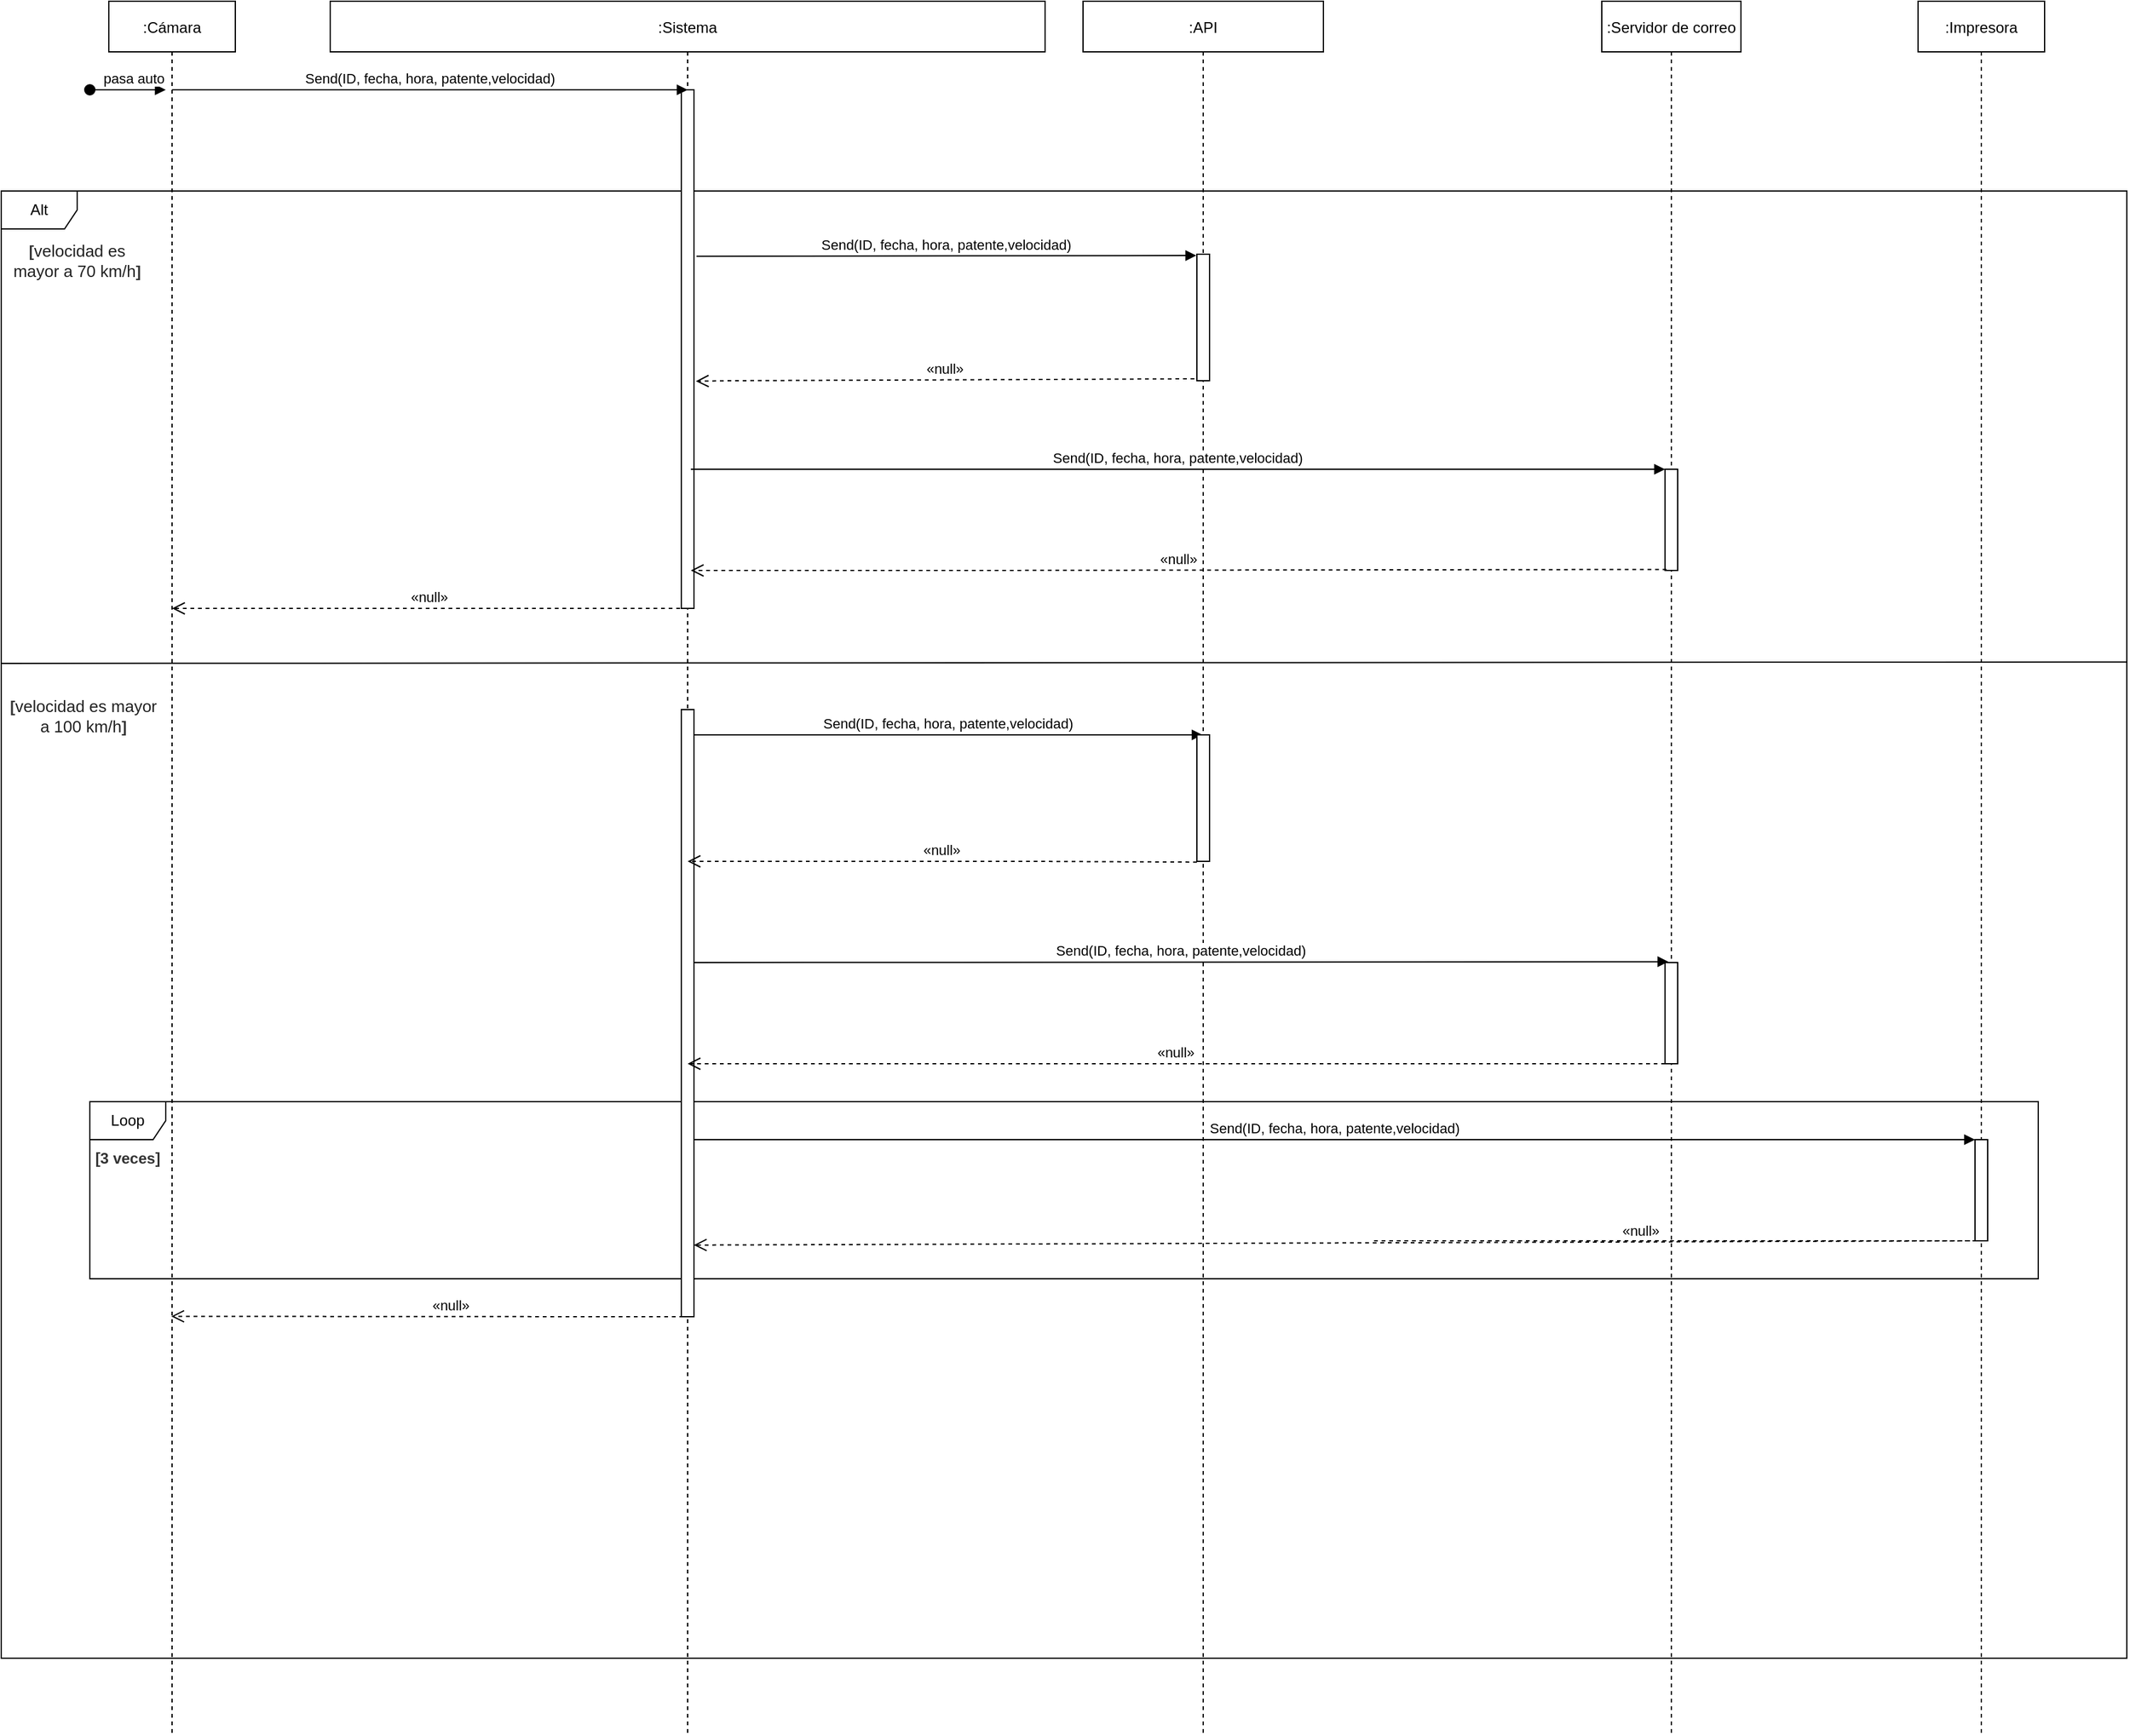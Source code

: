 <mxfile version="20.5.1" type="device"><diagram id="kgpKYQtTHZ0yAKxKKP6v" name="Page-1"><mxGraphModel dx="1477" dy="600" grid="1" gridSize="10" guides="1" tooltips="1" connect="1" arrows="1" fold="1" page="1" pageScale="1" pageWidth="850" pageHeight="1100" math="0" shadow="0"><root><mxCell id="0"/><mxCell id="1" parent="0"/><object label=":Cámara" id="3nuBFxr9cyL0pnOWT2aG-1"><mxCell style="shape=umlLifeline;perimeter=lifelinePerimeter;container=1;collapsible=0;recursiveResize=0;rounded=0;shadow=0;strokeWidth=1;" parent="1" vertex="1"><mxGeometry x="270" y="40" width="100" height="1370" as="geometry"/></mxCell></object><mxCell id="3nuBFxr9cyL0pnOWT2aG-3" value="pasa auto" style="verticalAlign=bottom;startArrow=oval;endArrow=block;startSize=8;shadow=0;strokeWidth=1;" parent="3nuBFxr9cyL0pnOWT2aG-1" edge="1"><mxGeometry x="0.167" relative="1" as="geometry"><mxPoint x="-15" y="70" as="sourcePoint"/><mxPoint as="offset"/><mxPoint x="45" y="70" as="targetPoint"/></mxGeometry></mxCell><mxCell id="3nuBFxr9cyL0pnOWT2aG-5" value=":Sistema" style="shape=umlLifeline;perimeter=lifelinePerimeter;container=1;collapsible=0;recursiveResize=0;rounded=0;shadow=0;strokeWidth=1;" parent="1" vertex="1"><mxGeometry x="445" y="40" width="565" height="1370" as="geometry"/></mxCell><mxCell id="0JSljvo_shYcqNQQ1BHa-10" value="Alt" style="shape=umlFrame;whiteSpace=wrap;html=1;" parent="3nuBFxr9cyL0pnOWT2aG-5" vertex="1"><mxGeometry x="-260" y="150" width="1680" height="1160" as="geometry"/></mxCell><mxCell id="DprXQ3owY0TVp4AAt51t-1" value="" style="points=[];perimeter=orthogonalPerimeter;rounded=0;shadow=0;strokeWidth=1;" parent="3nuBFxr9cyL0pnOWT2aG-5" vertex="1"><mxGeometry x="277.5" y="70" width="10" height="410" as="geometry"/></mxCell><mxCell id="DprXQ3owY0TVp4AAt51t-25" value="Send(ID, fecha, hora, patente,velocidad)" style="verticalAlign=bottom;endArrow=block;shadow=0;strokeWidth=1;exitX=0.95;exitY=0.117;exitDx=0;exitDy=0;exitPerimeter=0;" parent="3nuBFxr9cyL0pnOWT2aG-5" target="0JSljvo_shYcqNQQ1BHa-19" edge="1"><mxGeometry relative="1" as="geometry"><mxPoint x="287.5" y="580" as="sourcePoint"/><mxPoint as="offset"/><mxPoint x="527.5" y="580" as="targetPoint"/></mxGeometry></mxCell><mxCell id="DprXQ3owY0TVp4AAt51t-28" value="Loop" style="shape=umlFrame;whiteSpace=wrap;html=1;" parent="3nuBFxr9cyL0pnOWT2aG-5" vertex="1"><mxGeometry x="-190" y="870" width="1540" height="140" as="geometry"/></mxCell><mxCell id="DprXQ3owY0TVp4AAt51t-18" value="" style="points=[];perimeter=orthogonalPerimeter;rounded=0;shadow=0;strokeWidth=1;" parent="3nuBFxr9cyL0pnOWT2aG-5" vertex="1"><mxGeometry x="277.5" y="560" width="10" height="480" as="geometry"/></mxCell><mxCell id="Kt22dqkxkz8H8PHPHQjn-3" value="Send(ID, fecha, hora, patente,velocidad)" style="verticalAlign=bottom;endArrow=block;shadow=0;strokeWidth=1;" parent="3nuBFxr9cyL0pnOWT2aG-5" target="DprXQ3owY0TVp4AAt51t-17" edge="1"><mxGeometry relative="1" as="geometry"><mxPoint x="287.5" y="900" as="sourcePoint"/><mxPoint as="offset"/><mxPoint x="1057.67" y="900.36" as="targetPoint"/><Array as="points"/></mxGeometry></mxCell><mxCell id="DprXQ3owY0TVp4AAt51t-2" value="" style="endArrow=none;html=1;rounded=0;exitX=0;exitY=0.322;exitDx=0;exitDy=0;exitPerimeter=0;entryX=1;entryY=0.321;entryDx=0;entryDy=0;entryPerimeter=0;" parent="3nuBFxr9cyL0pnOWT2aG-5" source="0JSljvo_shYcqNQQ1BHa-10" target="0JSljvo_shYcqNQQ1BHa-10" edge="1"><mxGeometry width="50" height="50" relative="1" as="geometry"><mxPoint x="-115" y="1734" as="sourcePoint"/><mxPoint x="1435" y="530" as="targetPoint"/><Array as="points"/></mxGeometry></mxCell><mxCell id="Kt22dqkxkz8H8PHPHQjn-7" value="«null»" style="verticalAlign=bottom;endArrow=open;dashed=1;endSize=8;shadow=0;strokeWidth=1;entryX=0.08;entryY=0.767;entryDx=0;entryDy=0;entryPerimeter=0;" parent="3nuBFxr9cyL0pnOWT2aG-5" edge="1" target="0JSljvo_shYcqNQQ1BHa-10"><mxGeometry x="-0.078" relative="1" as="geometry"><mxPoint x="-125" y="990" as="targetPoint"/><mxPoint x="285" y="1040" as="sourcePoint"/><Array as="points"><mxPoint x="235" y="1040"/></Array><mxPoint as="offset"/></mxGeometry></mxCell><mxCell id="Kt22dqkxkz8H8PHPHQjn-8" value="«null»" style="verticalAlign=bottom;endArrow=open;dashed=1;endSize=8;shadow=0;strokeWidth=1;exitX=0.133;exitY=0.975;exitDx=0;exitDy=0;exitPerimeter=0;" parent="3nuBFxr9cyL0pnOWT2aG-5" edge="1"><mxGeometry relative="1" as="geometry"><mxPoint x="-125" y="480" as="targetPoint"/><mxPoint x="282.5" y="480" as="sourcePoint"/><Array as="points"/></mxGeometry></mxCell><mxCell id="3nuBFxr9cyL0pnOWT2aG-8" value="Send(ID, fecha, hora, patente,velocidad)" style="verticalAlign=bottom;endArrow=block;entryX=0;entryY=0;shadow=0;strokeWidth=1;" parent="1" edge="1"><mxGeometry relative="1" as="geometry"><mxPoint x="320" y="110" as="sourcePoint"/><mxPoint as="offset"/><mxPoint x="727.5" y="110" as="targetPoint"/></mxGeometry></mxCell><object label=":API" id="0JSljvo_shYcqNQQ1BHa-19"><mxCell style="shape=umlLifeline;perimeter=lifelinePerimeter;container=1;collapsible=0;recursiveResize=0;rounded=0;shadow=0;strokeWidth=1;" parent="1" vertex="1"><mxGeometry x="1040" y="40" width="190" height="1370" as="geometry"/></mxCell></object><mxCell id="0JSljvo_shYcqNQQ1BHa-20" value="" style="points=[];perimeter=orthogonalPerimeter;rounded=0;shadow=0;strokeWidth=1;" parent="0JSljvo_shYcqNQQ1BHa-19" vertex="1"><mxGeometry x="90" y="200" width="10" height="100" as="geometry"/></mxCell><mxCell id="DprXQ3owY0TVp4AAt51t-19" value="" style="points=[];perimeter=orthogonalPerimeter;rounded=0;shadow=0;strokeWidth=1;" parent="0JSljvo_shYcqNQQ1BHa-19" vertex="1"><mxGeometry x="90" y="580" width="10" height="100" as="geometry"/></mxCell><mxCell id="DprXQ3owY0TVp4AAt51t-26" value="«null»" style="verticalAlign=bottom;endArrow=open;dashed=1;endSize=8;shadow=0;strokeWidth=1;exitX=-0.05;exitY=0.906;exitDx=0;exitDy=0;exitPerimeter=0;" parent="0JSljvo_shYcqNQQ1BHa-19" target="3nuBFxr9cyL0pnOWT2aG-5" edge="1"><mxGeometry relative="1" as="geometry"><mxPoint x="-149.5" y="680.0" as="targetPoint"/><mxPoint x="90" y="680.6" as="sourcePoint"/><Array as="points"><mxPoint x="-39.5" y="680.0"/></Array></mxGeometry></mxCell><object label=":Servidor de correo" id="DprXQ3owY0TVp4AAt51t-5"><mxCell style="shape=umlLifeline;perimeter=lifelinePerimeter;container=1;collapsible=0;recursiveResize=0;rounded=0;shadow=0;strokeWidth=1;" parent="1" vertex="1"><mxGeometry x="1450" y="40" width="110" height="1370" as="geometry"/></mxCell></object><mxCell id="DprXQ3owY0TVp4AAt51t-6" value="" style="points=[];perimeter=orthogonalPerimeter;rounded=0;shadow=0;strokeWidth=1;" parent="DprXQ3owY0TVp4AAt51t-5" vertex="1"><mxGeometry x="50" y="370" width="10" height="80" as="geometry"/></mxCell><mxCell id="DprXQ3owY0TVp4AAt51t-15" value="" style="points=[];perimeter=orthogonalPerimeter;rounded=0;shadow=0;strokeWidth=1;" parent="DprXQ3owY0TVp4AAt51t-5" vertex="1"><mxGeometry x="50" y="760" width="10" height="80" as="geometry"/></mxCell><mxCell id="DprXQ3owY0TVp4AAt51t-9" value="«null»" style="verticalAlign=bottom;endArrow=open;dashed=1;endSize=8;shadow=0;strokeWidth=1;exitX=-0.2;exitY=0.985;exitDx=0;exitDy=0;exitPerimeter=0;entryX=1.15;entryY=0.562;entryDx=0;entryDy=0;entryPerimeter=0;" parent="1" source="0JSljvo_shYcqNQQ1BHa-20" edge="1" target="DprXQ3owY0TVp4AAt51t-1"><mxGeometry relative="1" as="geometry"><mxPoint x="730" y="330" as="targetPoint"/><mxPoint x="1090" y="300" as="sourcePoint"/><Array as="points"><mxPoint x="760" y="340"/></Array></mxGeometry></mxCell><mxCell id="DprXQ3owY0TVp4AAt51t-10" value="Send(ID, fecha, hora, patente,velocidad)" style="verticalAlign=bottom;endArrow=block;shadow=0;strokeWidth=1;" parent="1" edge="1"><mxGeometry relative="1" as="geometry"><mxPoint x="730" y="410" as="sourcePoint"/><mxPoint as="offset"/><mxPoint x="1500" y="410" as="targetPoint"/><Array as="points"/></mxGeometry></mxCell><mxCell id="DprXQ3owY0TVp4AAt51t-13" value="«null»" style="verticalAlign=bottom;endArrow=open;dashed=1;endSize=8;shadow=0;strokeWidth=1;exitX=0.117;exitY=0.99;exitDx=0;exitDy=0;exitPerimeter=0;" parent="1" source="DprXQ3owY0TVp4AAt51t-6" edge="1"><mxGeometry relative="1" as="geometry"><mxPoint x="730" y="490" as="targetPoint"/><mxPoint x="1410" y="470" as="sourcePoint"/><Array as="points"><mxPoint x="950" y="490"/><mxPoint x="890" y="490"/></Array></mxGeometry></mxCell><object label=":Impresora" id="DprXQ3owY0TVp4AAt51t-16"><mxCell style="shape=umlLifeline;perimeter=lifelinePerimeter;container=1;collapsible=0;recursiveResize=0;rounded=0;shadow=0;strokeWidth=1;" parent="1" vertex="1"><mxGeometry x="1700" y="40" width="100" height="1370" as="geometry"/></mxCell></object><mxCell id="DprXQ3owY0TVp4AAt51t-17" value="" style="points=[];perimeter=orthogonalPerimeter;rounded=0;shadow=0;strokeWidth=1;" parent="DprXQ3owY0TVp4AAt51t-16" vertex="1"><mxGeometry x="45" y="900" width="10" height="80" as="geometry"/></mxCell><mxCell id="DprXQ3owY0TVp4AAt51t-24" value="Send(ID, fecha, hora, patente,velocidad)" style="verticalAlign=bottom;endArrow=block;shadow=0;strokeWidth=1;exitX=0.75;exitY=0.633;exitDx=0;exitDy=0;exitPerimeter=0;entryX=0.267;entryY=-0.008;entryDx=0;entryDy=0;entryPerimeter=0;" parent="1" target="DprXQ3owY0TVp4AAt51t-15" edge="1"><mxGeometry relative="1" as="geometry"><mxPoint x="732.5" y="800" as="sourcePoint"/><mxPoint as="offset"/><mxPoint x="1490" y="800" as="targetPoint"/><Array as="points"/></mxGeometry></mxCell><mxCell id="DprXQ3owY0TVp4AAt51t-30" value="«null»" style="verticalAlign=bottom;endArrow=open;dashed=1;endSize=8;shadow=0;strokeWidth=1;entryX=0.99;entryY=0.882;entryDx=0;entryDy=0;entryPerimeter=0;" parent="1" edge="1" target="DprXQ3owY0TVp4AAt51t-18"><mxGeometry relative="1" as="geometry"><mxPoint x="730" y="1010" as="targetPoint"/><mxPoint x="1270" y="1020" as="sourcePoint"/><Array as="points"><mxPoint x="1750" y="1020"/></Array></mxGeometry></mxCell><mxCell id="DprXQ3owY0TVp4AAt51t-27" value="«null»" style="verticalAlign=bottom;endArrow=open;dashed=1;endSize=8;shadow=0;strokeWidth=1;" parent="1" target="3nuBFxr9cyL0pnOWT2aG-5" edge="1"><mxGeometry relative="1" as="geometry"><mxPoint x="1212.167" y="880.0" as="targetPoint"/><mxPoint x="1500" y="880" as="sourcePoint"/><Array as="points"><mxPoint x="1485.5" y="880.0"/></Array></mxGeometry></mxCell><mxCell id="DprXQ3owY0TVp4AAt51t-7" value="&lt;span style=&quot;color: rgb(51, 51, 51); font-family: Catamaran, sans-serif; font-weight: 700; text-align: start;&quot;&gt;&lt;font style=&quot;font-size: 12px;&quot;&gt;[&lt;/font&gt;&lt;/span&gt;&lt;span style=&quot;color: rgb(34, 34, 34); font-family: Arial, Helvetica, sans-serif; font-size: small; text-align: start; background-color: rgb(255, 255, 255);&quot;&gt;velocidad es mayor a 100 km/h&lt;/span&gt;&lt;span style=&quot;color: rgb(51, 51, 51); font-family: Catamaran, sans-serif; font-weight: 700; text-align: start;&quot;&gt;&lt;font style=&quot;font-size: 12px;&quot;&gt;]&lt;/font&gt;&lt;/span&gt;" style="text;html=1;strokeColor=none;fillColor=none;align=center;verticalAlign=middle;whiteSpace=wrap;rounded=0;" parent="1" vertex="1"><mxGeometry x="190" y="590" width="120" height="30" as="geometry"/></mxCell><mxCell id="0JSljvo_shYcqNQQ1BHa-6" value="&lt;span style=&quot;color: rgb(51, 51, 51); font-family: Catamaran, sans-serif; font-weight: 700; text-align: start;&quot;&gt;&lt;font style=&quot;font-size: 12px;&quot;&gt;[&lt;/font&gt;&lt;/span&gt;&lt;span style=&quot;color: rgb(34, 34, 34); font-family: Arial, Helvetica, sans-serif; font-size: small; text-align: start; background-color: rgb(255, 255, 255);&quot;&gt;velocidad es mayor a 70 km/h&lt;/span&gt;&lt;span style=&quot;color: rgb(51, 51, 51); font-family: Catamaran, sans-serif; font-weight: 700; text-align: start;&quot;&gt;&lt;font style=&quot;font-size: 12px;&quot;&gt;]&lt;/font&gt;&lt;/span&gt;" style="text;html=1;strokeColor=none;fillColor=none;align=center;verticalAlign=middle;whiteSpace=wrap;rounded=0;" parent="1" vertex="1"><mxGeometry x="190" y="230" width="110" height="30" as="geometry"/></mxCell><mxCell id="DprXQ3owY0TVp4AAt51t-8" value="Send(ID, fecha, hora, patente,velocidad)" style="verticalAlign=bottom;endArrow=block;shadow=0;strokeWidth=1;entryX=-0.05;entryY=0.01;entryDx=0;entryDy=0;entryPerimeter=0;exitX=1.2;exitY=0.321;exitDx=0;exitDy=0;exitPerimeter=0;" parent="1" target="0JSljvo_shYcqNQQ1BHa-20" edge="1" source="DprXQ3owY0TVp4AAt51t-1"><mxGeometry relative="1" as="geometry"><mxPoint x="740" y="241" as="sourcePoint"/><mxPoint as="offset"/><mxPoint x="1160" y="239.17" as="targetPoint"/></mxGeometry></mxCell><mxCell id="DprXQ3owY0TVp4AAt51t-34" value="&lt;span style=&quot;color: rgb(51, 51, 51); font-family: Catamaran, sans-serif; font-weight: 700; text-align: start;&quot;&gt;&lt;font style=&quot;font-size: 12px;&quot;&gt;[3 veces&lt;/font&gt;&lt;/span&gt;&lt;span style=&quot;color: rgb(51, 51, 51); font-family: Catamaran, sans-serif; font-weight: 700; text-align: start;&quot;&gt;&lt;font style=&quot;font-size: 12px;&quot;&gt;]&lt;/font&gt;&lt;/span&gt;" style="text;html=1;strokeColor=none;fillColor=none;align=center;verticalAlign=middle;whiteSpace=wrap;rounded=0;fontSize=12;" parent="1" vertex="1"><mxGeometry x="255" y="940" width="60" height="30" as="geometry"/></mxCell></root></mxGraphModel></diagram></mxfile>